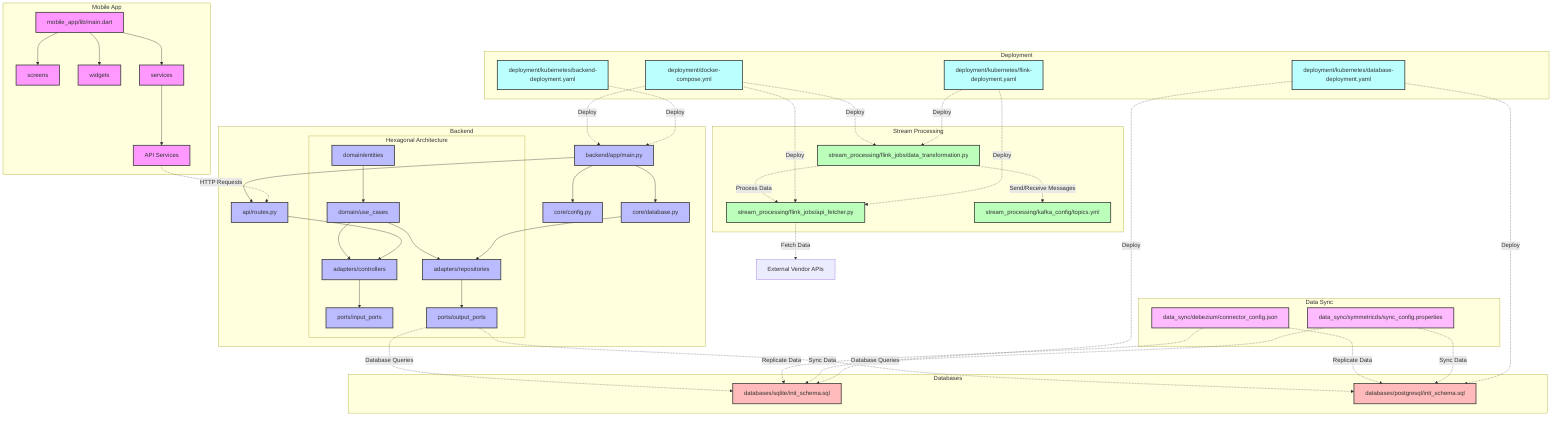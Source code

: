 graph TD
    subgraph "Mobile App"
        A[mobile_app/lib/main.dart] --> B[screens]
        A --> C[widgets]
        A --> D[services]
        D --> E[API Services]
    end

    subgraph "Backend"
        F[backend/app/main.py] --> G[api/routes.py]
        F --> H[core/config.py]
        F --> I[core/database.py]
        
        subgraph "Hexagonal Architecture"
            J[domain/entities] --> K[domain/use_cases]
            K --> L[adapters/controllers]
            K --> M[adapters/repositories]
            L --> N[ports/input_ports]
            M --> O[ports/output_ports]
        end
        
        G --> L
        I --> M
    end

    subgraph "Stream Processing"
        P[stream_processing/flink_jobs/data_transformation.py]
        Q[stream_processing/flink_jobs/api_fetcher.py]
        R[stream_processing/kafka_config/topics.yml]
    end

    subgraph "Databases"
        S[databases/sqlite/init_schema.sql]
        T[databases/postgresql/init_schema.sql]
    end

    subgraph "Data Sync"
        U[data_sync/debezium/connector_config.json]
        V[data_sync/symmetricds/sync_config.properties]
    end

    subgraph "Deployment"
        W[deployment/docker-compose.yml]
        X[deployment/kubernetes/backend-deployment.yaml]
        Y[deployment/kubernetes/flink-deployment.yaml]
        Z[deployment/kubernetes/database-deployment.yaml]
    end

    %% Interactions
    E -.-> |HTTP Requests| G
    O -.-> |Database Queries| S
    O -.-> |Database Queries| T
    Q -.-> |Fetch Data| ExternalAPI[External Vendor APIs]
    P -.-> |Process Data| Q
    P -.-> |Send/Receive Messages| R
    U -.-> |Replicate Data| S
    U -.-> |Replicate Data| T
    V -.-> |Sync Data| S
    V -.-> |Sync Data| T
    W -.-> |Deploy| F
    W -.-> |Deploy| P
    W -.-> |Deploy| Q
    X -.-> |Deploy| F
    Y -.-> |Deploy| P
    Y -.-> |Deploy| Q
    Z -.-> |Deploy| S
    Z -.-> |Deploy| T

    %% Styling
    classDef mobileApp fill:#f9f,stroke:#333,stroke-width:2px;
    classDef backend fill:#bbf,stroke:#333,stroke-width:2px;
    classDef streamProcessing fill:#bfb,stroke:#333,stroke-width:2px;
    classDef database fill:#fbb,stroke:#333,stroke-width:2px;
    classDef dataSync fill:#fbf,stroke:#333,stroke-width:2px;
    classDef deployment fill:#bff,stroke:#333,stroke-width:2px;

    class A,B,C,D,E mobileApp;
    class F,G,H,I,J,K,L,M,N,O backend;
    class P,Q,R streamProcessing;
    class S,T database;
    class U,V dataSync;
    class W,X,Y,Z deployment;